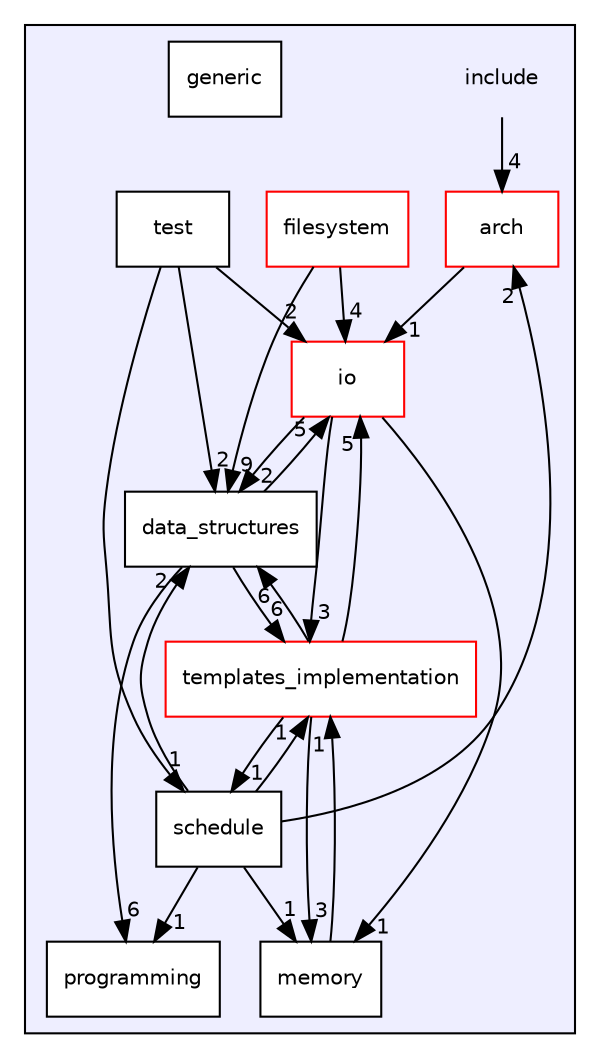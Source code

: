 digraph "D:/Pool/eclipse-workspace_aarch64/newspace/raspiOS/include" {
  compound=true
  node [ fontsize="10", fontname="Helvetica"];
  edge [ labelfontsize="10", labelfontname="Helvetica"];
  subgraph clusterdir_d44c64559bbebec7f509842c48db8b23 {
    graph [ bgcolor="#eeeeff", pencolor="black", label="" URL="dir_d44c64559bbebec7f509842c48db8b23.html"];
    dir_d44c64559bbebec7f509842c48db8b23 [shape=plaintext label="include"];
    dir_7c40e03ac1dfef8b430578d46da2b8fd [shape=box label="arch" color="red" fillcolor="white" style="filled" URL="dir_7c40e03ac1dfef8b430578d46da2b8fd.html"];
    dir_ebed218ca042e0cae3861bf18b14f766 [shape=box label="data_structures" color="black" fillcolor="white" style="filled" URL="dir_ebed218ca042e0cae3861bf18b14f766.html"];
    dir_e1c7b6d0de41f970aaf64acfab9d22b3 [shape=box label="filesystem" color="red" fillcolor="white" style="filled" URL="dir_e1c7b6d0de41f970aaf64acfab9d22b3.html"];
    dir_7494f253dd4ea112766116db24ed5ac6 [shape=box label="generic" color="black" fillcolor="white" style="filled" URL="dir_7494f253dd4ea112766116db24ed5ac6.html"];
    dir_a00b633439466cbb1729245c7f66f564 [shape=box label="io" color="red" fillcolor="white" style="filled" URL="dir_a00b633439466cbb1729245c7f66f564.html"];
    dir_1d52781e224d924275d803a20aa4cb0e [shape=box label="memory" color="black" fillcolor="white" style="filled" URL="dir_1d52781e224d924275d803a20aa4cb0e.html"];
    dir_2aa1e926f43384db23360c01a574d2c4 [shape=box label="programming" color="black" fillcolor="white" style="filled" URL="dir_2aa1e926f43384db23360c01a574d2c4.html"];
    dir_2661e725ffd7f6febd68c8fd282ddddf [shape=box label="schedule" color="black" fillcolor="white" style="filled" URL="dir_2661e725ffd7f6febd68c8fd282ddddf.html"];
    dir_b926265dddcbd40e5e3241dea5a14f9d [shape=box label="templates_implementation" color="red" fillcolor="white" style="filled" URL="dir_b926265dddcbd40e5e3241dea5a14f9d.html"];
    dir_69f6b0b437b9d7106ae46b3b241ba72b [shape=box label="test" color="black" fillcolor="white" style="filled" URL="dir_69f6b0b437b9d7106ae46b3b241ba72b.html"];
  }
  dir_69f6b0b437b9d7106ae46b3b241ba72b->dir_2661e725ffd7f6febd68c8fd282ddddf [headlabel="1", labeldistance=1.5 headhref="dir_000026_000024.html"];
  dir_69f6b0b437b9d7106ae46b3b241ba72b->dir_ebed218ca042e0cae3861bf18b14f766 [headlabel="2", labeldistance=1.5 headhref="dir_000026_000009.html"];
  dir_69f6b0b437b9d7106ae46b3b241ba72b->dir_a00b633439466cbb1729245c7f66f564 [headlabel="2", labeldistance=1.5 headhref="dir_000026_000016.html"];
  dir_2661e725ffd7f6febd68c8fd282ddddf->dir_1d52781e224d924275d803a20aa4cb0e [headlabel="1", labeldistance=1.5 headhref="dir_000024_000022.html"];
  dir_2661e725ffd7f6febd68c8fd282ddddf->dir_b926265dddcbd40e5e3241dea5a14f9d [headlabel="1", labeldistance=1.5 headhref="dir_000024_000010.html"];
  dir_2661e725ffd7f6febd68c8fd282ddddf->dir_7c40e03ac1dfef8b430578d46da2b8fd [headlabel="2", labeldistance=1.5 headhref="dir_000024_000001.html"];
  dir_2661e725ffd7f6febd68c8fd282ddddf->dir_2aa1e926f43384db23360c01a574d2c4 [headlabel="1", labeldistance=1.5 headhref="dir_000024_000023.html"];
  dir_2661e725ffd7f6febd68c8fd282ddddf->dir_ebed218ca042e0cae3861bf18b14f766 [headlabel="2", labeldistance=1.5 headhref="dir_000024_000009.html"];
  dir_1d52781e224d924275d803a20aa4cb0e->dir_b926265dddcbd40e5e3241dea5a14f9d [headlabel="1", labeldistance=1.5 headhref="dir_000022_000010.html"];
  dir_e1c7b6d0de41f970aaf64acfab9d22b3->dir_ebed218ca042e0cae3861bf18b14f766 [headlabel="9", labeldistance=1.5 headhref="dir_000012_000009.html"];
  dir_e1c7b6d0de41f970aaf64acfab9d22b3->dir_a00b633439466cbb1729245c7f66f564 [headlabel="4", labeldistance=1.5 headhref="dir_000012_000016.html"];
  dir_b926265dddcbd40e5e3241dea5a14f9d->dir_2661e725ffd7f6febd68c8fd282ddddf [headlabel="1", labeldistance=1.5 headhref="dir_000010_000024.html"];
  dir_b926265dddcbd40e5e3241dea5a14f9d->dir_1d52781e224d924275d803a20aa4cb0e [headlabel="3", labeldistance=1.5 headhref="dir_000010_000022.html"];
  dir_b926265dddcbd40e5e3241dea5a14f9d->dir_ebed218ca042e0cae3861bf18b14f766 [headlabel="6", labeldistance=1.5 headhref="dir_000010_000009.html"];
  dir_b926265dddcbd40e5e3241dea5a14f9d->dir_a00b633439466cbb1729245c7f66f564 [headlabel="5", labeldistance=1.5 headhref="dir_000010_000016.html"];
  dir_7c40e03ac1dfef8b430578d46da2b8fd->dir_a00b633439466cbb1729245c7f66f564 [headlabel="1", labeldistance=1.5 headhref="dir_000001_000016.html"];
  dir_d44c64559bbebec7f509842c48db8b23->dir_7c40e03ac1dfef8b430578d46da2b8fd [headlabel="4", labeldistance=1.5 headhref="dir_000000_000001.html"];
  dir_ebed218ca042e0cae3861bf18b14f766->dir_b926265dddcbd40e5e3241dea5a14f9d [headlabel="6", labeldistance=1.5 headhref="dir_000009_000010.html"];
  dir_ebed218ca042e0cae3861bf18b14f766->dir_2aa1e926f43384db23360c01a574d2c4 [headlabel="6", labeldistance=1.5 headhref="dir_000009_000023.html"];
  dir_ebed218ca042e0cae3861bf18b14f766->dir_a00b633439466cbb1729245c7f66f564 [headlabel="5", labeldistance=1.5 headhref="dir_000009_000016.html"];
  dir_a00b633439466cbb1729245c7f66f564->dir_1d52781e224d924275d803a20aa4cb0e [headlabel="1", labeldistance=1.5 headhref="dir_000016_000022.html"];
  dir_a00b633439466cbb1729245c7f66f564->dir_b926265dddcbd40e5e3241dea5a14f9d [headlabel="3", labeldistance=1.5 headhref="dir_000016_000010.html"];
  dir_a00b633439466cbb1729245c7f66f564->dir_ebed218ca042e0cae3861bf18b14f766 [headlabel="2", labeldistance=1.5 headhref="dir_000016_000009.html"];
}

